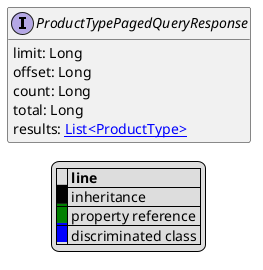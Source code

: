 @startuml

hide empty fields
hide empty methods
legend
|= |= line |
|<back:black>   </back>| inheritance |
|<back:green>   </back>| property reference |
|<back:blue>   </back>| discriminated class |
endlegend
interface ProductTypePagedQueryResponse [[ProductTypePagedQueryResponse.svg]]  {
    limit: Long
    offset: Long
    count: Long
    total: Long
    results: [[ProductType.svg List<ProductType>]]
}






@enduml
